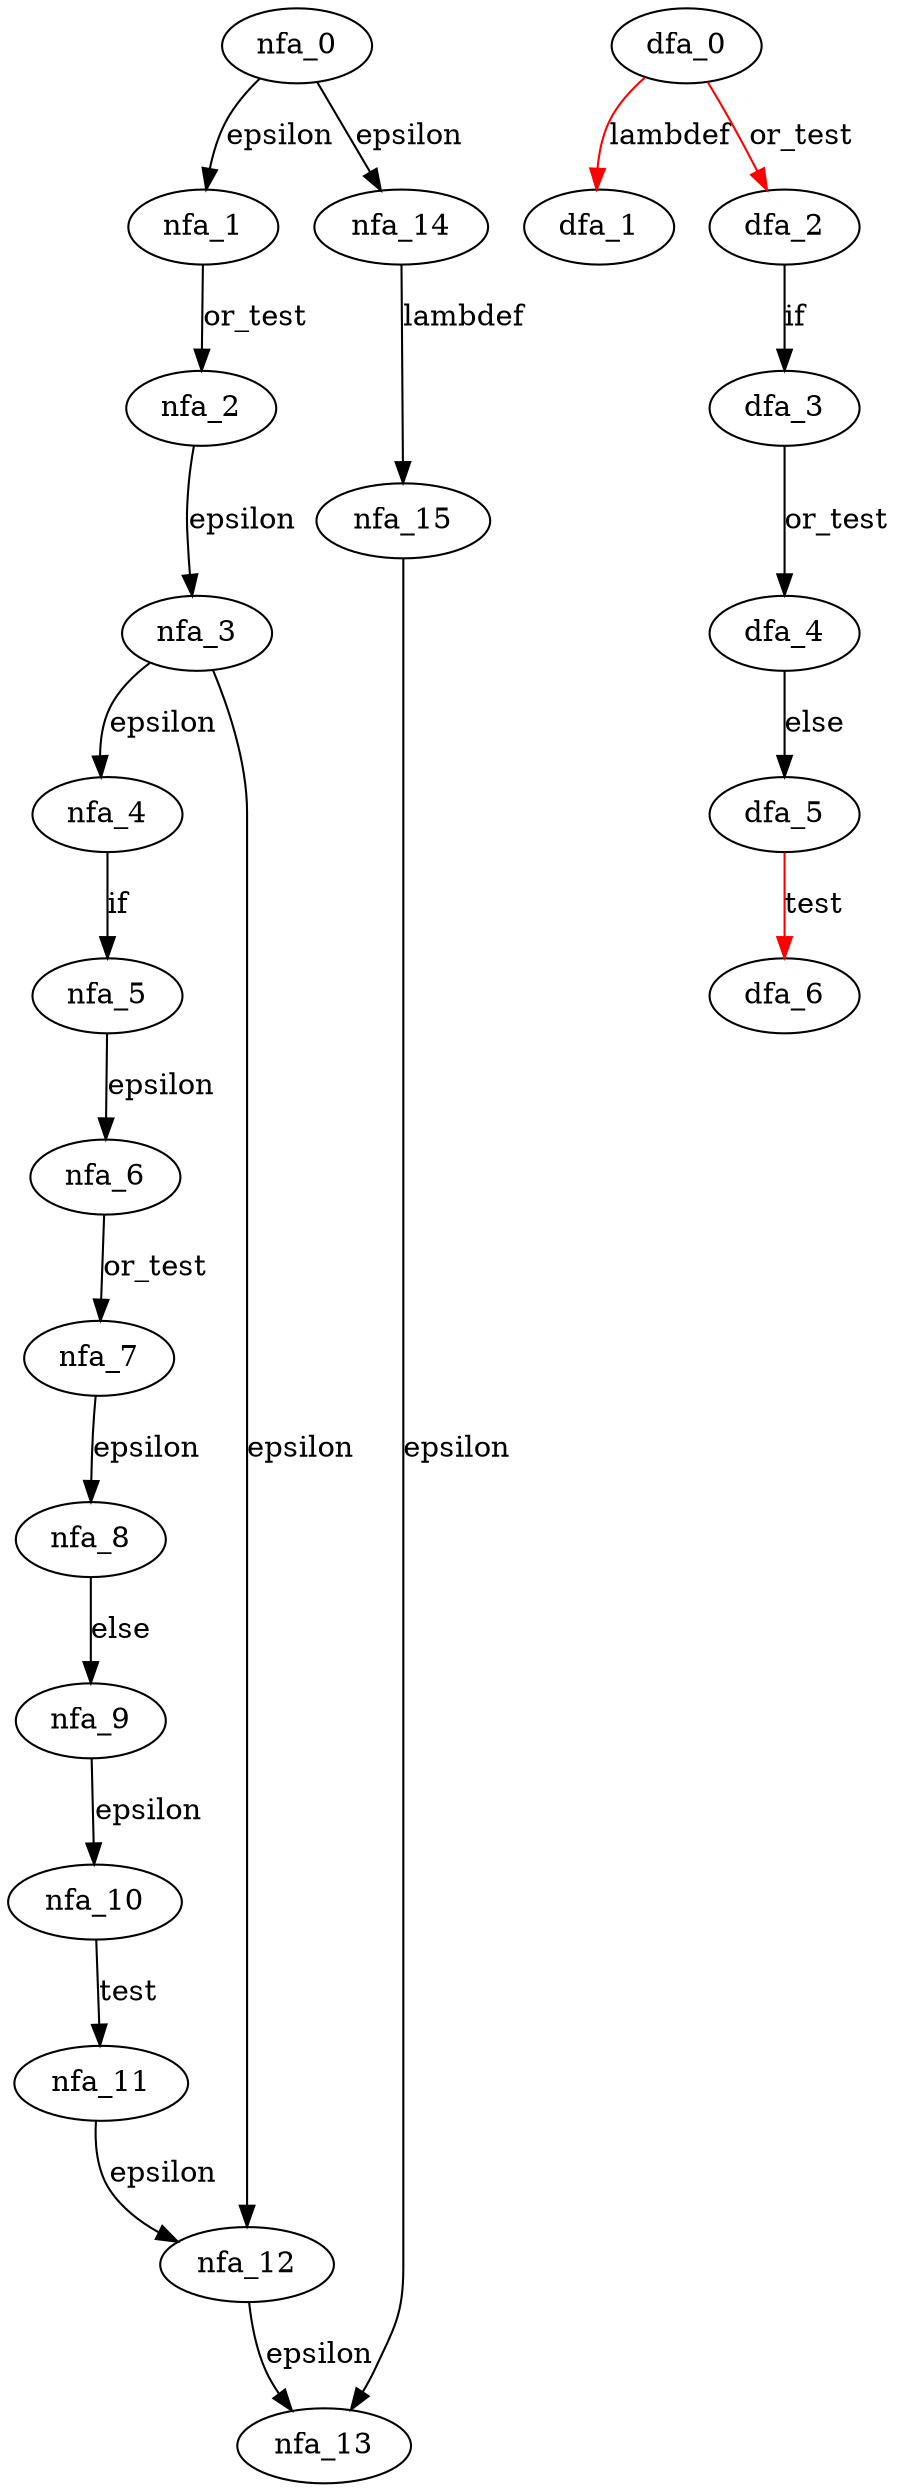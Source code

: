 digraph test {
 subgraph test_nfa {
  nfa_0->nfa_1[label=epsilon]
  nfa_1->nfa_2[label=or_test]
  nfa_2->nfa_3[label=epsilon]
  nfa_3->nfa_4[label=epsilon]
  nfa_4->nfa_5[label="if"]
  nfa_5->nfa_6[label=epsilon]
  nfa_6->nfa_7[label=or_test]
  nfa_7->nfa_8[label=epsilon]
  nfa_8->nfa_9[label="else"]
  nfa_9->nfa_10[label=epsilon]
  nfa_10->nfa_11[label=test]
  nfa_11->nfa_12[label=epsilon]
  nfa_12->nfa_13[label=epsilon]
  nfa_3->nfa_12[label=epsilon]
  nfa_0->nfa_14[label=epsilon]
  nfa_14->nfa_15[label=lambdef]
  nfa_15->nfa_13[label=epsilon]
  }
 subgraph test_dfa {
  dfa_0->dfa_1[label=lambdef,color=red]
  dfa_0->dfa_2[label=or_test,color=red]
  dfa_2->dfa_3[label="if"]
  dfa_3->dfa_4[label=or_test]
  dfa_4->dfa_5[label="else"]
  dfa_5->dfa_6[label=test,color=red]
  }
}
